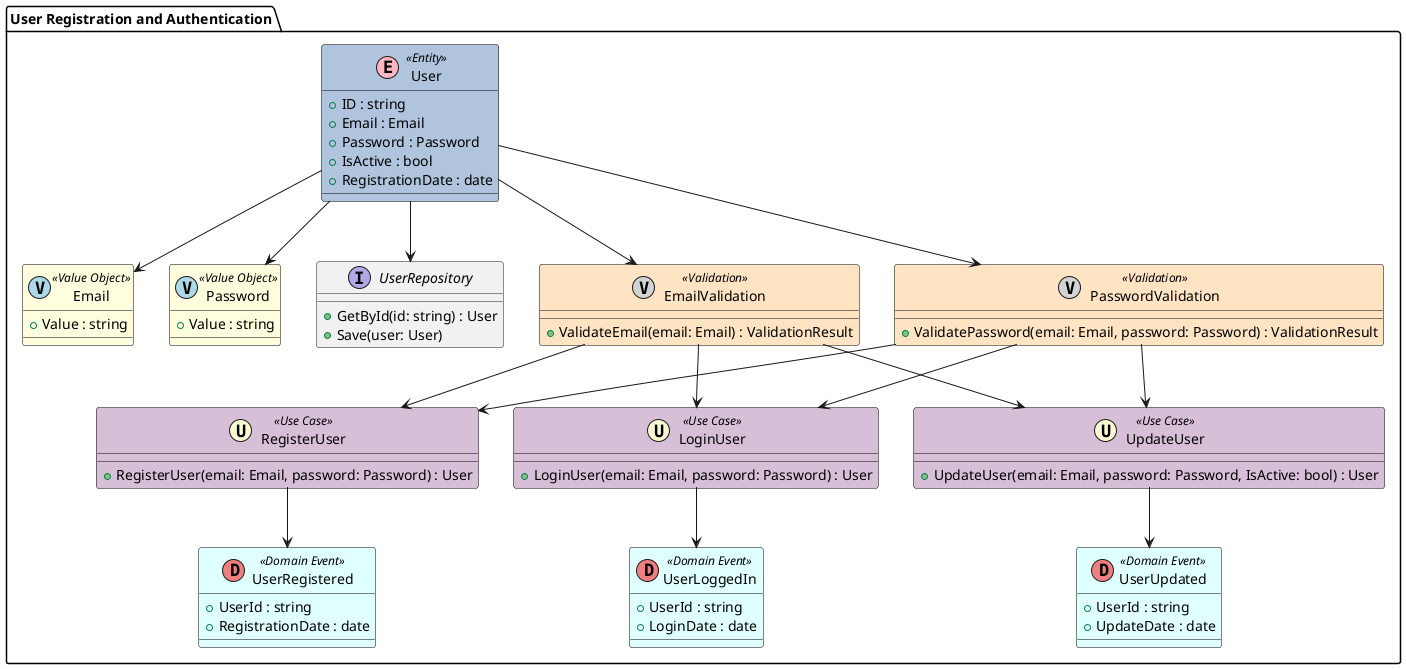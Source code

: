 @startuml user-registration-authentication-domain

top to bottom direction

!define ENTITY_COLOR LightPink
!define VALUE_OBJECT_COLOR LightBlue
!define EVENT_COLOR LightCoral
!define USECASE_COLOR LightGoldenRodYellow
!define VALIDATION_COLOR LightGrey

package "User Registration and Authentication" {

    ' Entities and Aggregates
    class User <<(E,ENTITY_COLOR) Entity>> #line:black;back:LightSteelBlue {
        + ID : string
        + Email : Email
        + Password : Password
        + IsActive : bool
        + RegistrationDate : date
    }

    ' Value Objects
    class Email <<(V,VALUE_OBJECT_COLOR) Value Object>> #line:black;back:LightYellow {
        + Value : string
    }

    class Password <<(V,VALUE_OBJECT_COLOR) Value Object>> #line:black;back:LightYellow {
        + Value : string
    }

    ' Domain Events
    class UserRegistered <<(D,EVENT_COLOR) Domain Event>> #line:black;back:LightCyan {
        + UserId : string
        + RegistrationDate : date
    }

    class UserLoggedIn <<(D,EVENT_COLOR) Domain Event>> #line:black;back:LightCyan {
        + UserId : string
        + LoginDate : date
    }

    class UserUpdated <<(D,EVENT_COLOR) Domain Event>> #line:black;back:LightCyan {
        + UserId : string
        + UpdateDate : date
    }

    ' Use Cases
    class RegisterUser <<(U, USECASE_COLOR) Use Case>> #line:black;back:Thistle {
        + RegisterUser(email: Email, password: Password) : User
    }

    class LoginUser <<(U, USECASE_COLOR) Use Case>> #line:black;back:Thistle {
        + LoginUser(email: Email, password: Password) : User
    }

    class UpdateUser <<(U, USECASE_COLOR) Use Case>> #line:black;back:Thistle {
        + UpdateUser(email: Email, password: Password, IsActive: bool) : User
    }

    ' Repositories Abstraction
    interface UserRepository {
        + GetById(id: string) : User
        + Save(user: User)
    }

    ' Validations
    class EmailValidation <<(V, VALIDATION_COLOR) Validation>> #line:black;back:Bisque {
        + ValidateEmail(email: Email) : ValidationResult
    }

    class PasswordValidation <<(V, VALIDATION_COLOR) Validation>> #line:black;back:Bisque {
        + ValidatePassword(email: Email, password: Password) : ValidationResult
    }
}

' Relationships
User --> UserRepository

User --> EmailValidation
User --> PasswordValidation

EmailValidation --> RegisterUser
EmailValidation --> UpdateUser
EmailValidation --> LoginUser
PasswordValidation --> RegisterUser
PasswordValidation --> UpdateUser
PasswordValidation --> LoginUser

RegisterUser --> UserRegistered
LoginUser --> UserLoggedIn
UpdateUser --> UserUpdated

' Relationships between Value Objects and Entities
User --> Email
User --> Password

@enduml

@startuml itinerary-planning-domain

top to bottom direction

!define ENTITY_COLOR LightPink
!define VALUE_OBJECT_COLOR LightBlue
!define EVENT_COLOR LightCoral
!define USECASE_COLOR LightGoldenRodYellow
!define VALIDATION_COLOR LightGrey

package "Itinerary Planning" {

    ' Entities and Aggregates
    class Itinerary <<(E,ENTITY_COLOR) Entity>> #line:black;back:LightSteelBlue {
        + ID : string
        + Destinations : List<Destination>
        + Activities : List<Activity>
        + TimeFrames : List<TimeFrame>
    }

    ' Repositories Abstraction
    interface ItineraryRepository {
        + GetById(id: string) : Itinerary
        + Save(itinerary: Itinerary)
    }

    ' Value Objects
    class Destination <<(V,VALUE_OBJECT_COLOR) Value Object>> #line:black;back:LightYellow {
        + Location : string
        + Name : string
        + Attractions : List<string>
    }

    class Activity <<(V,VALUE_OBJECT_COLOR) Value Object>> #line:black;back:LightYellow {
        + Description : string
        + Type : string
    }

    class TimeFrame <<(V,VALUE_OBJECT_COLOR) Value Object>> #line:black;back:LightYellow {
        + Start : datetime
        + End : datetime
    }

    ' Domain Events
    class ItineraryCreated <<(D,EVENT_COLOR) Domain Event>> #line:black;back:LightCyan {
        + ItineraryId : string
        + UserId : string
    }

    class ItineraryUpdated <<(D,EVENT_COLOR) Domain Event>> #line:black;back:LightCyan {
        + ItineraryId : string
        + UserId : string
    }

    ' Use Cases
    class CreateItinerary <<(U, USECASE_COLOR) Use Case>> #line:black;back:Thistle {
        + CreateItinerary(user: User, destinations: List<Destination>, activities: List<Activity>, timeFrames: List<TimeFrame>) : Itinerary
    }

    class UpdateItinerary <<(U, USECASE_COLOR) Use Case>> #line:black;back:Thistle {
        + UpdateItinerary(itinerary: Itinerary, destinations: List<Destination>, activities: List<Activity>, timeFrames: List<TimeFrame>) : Itinerary
    }

    ' Validations
    class DateAndTimeValidation <<(V, VALIDATION_COLOR) Validation>> #line:black;back:Bisque {
        + ValidateTimeFrames(timeFrames: List<TimeFrame>, activities: List<Activity>) : ValidationResult
    }

    class DestinationValidation <<(V, VALIDATION_COLOR) Validation>> #line:black;back:Bisque {
        + ValidateDestinations(destinations: List<Destination>) : ValidationResult
    }

    class ActivityValidation <<(V, VALIDATION_COLOR) Validation>> #line:black;back:Bisque {
        + ValidateActivities(activities: List<Activity>, destinations: List<Destination>) : ValidationResult
    }

    ' Relationships
    Itinerary --> Destination
    Itinerary --> Activity
    Itinerary --> TimeFrame

    Itinerary --> ItineraryRepository

    Itinerary --> DateAndTimeValidation
    Itinerary --> DestinationValidation
    Itinerary --> ActivityValidation

    DateAndTimeValidation --> CreateItinerary
    DestinationValidation --> CreateItinerary
    ActivityValidation --> CreateItinerary

    DateAndTimeValidation --> UpdateItinerary
    DestinationValidation --> UpdateItinerary
    ActivityValidation --> UpdateItinerary

    CreateItinerary --> ItineraryCreated
    UpdateItinerary --> ItineraryUpdated
}
@enduml

